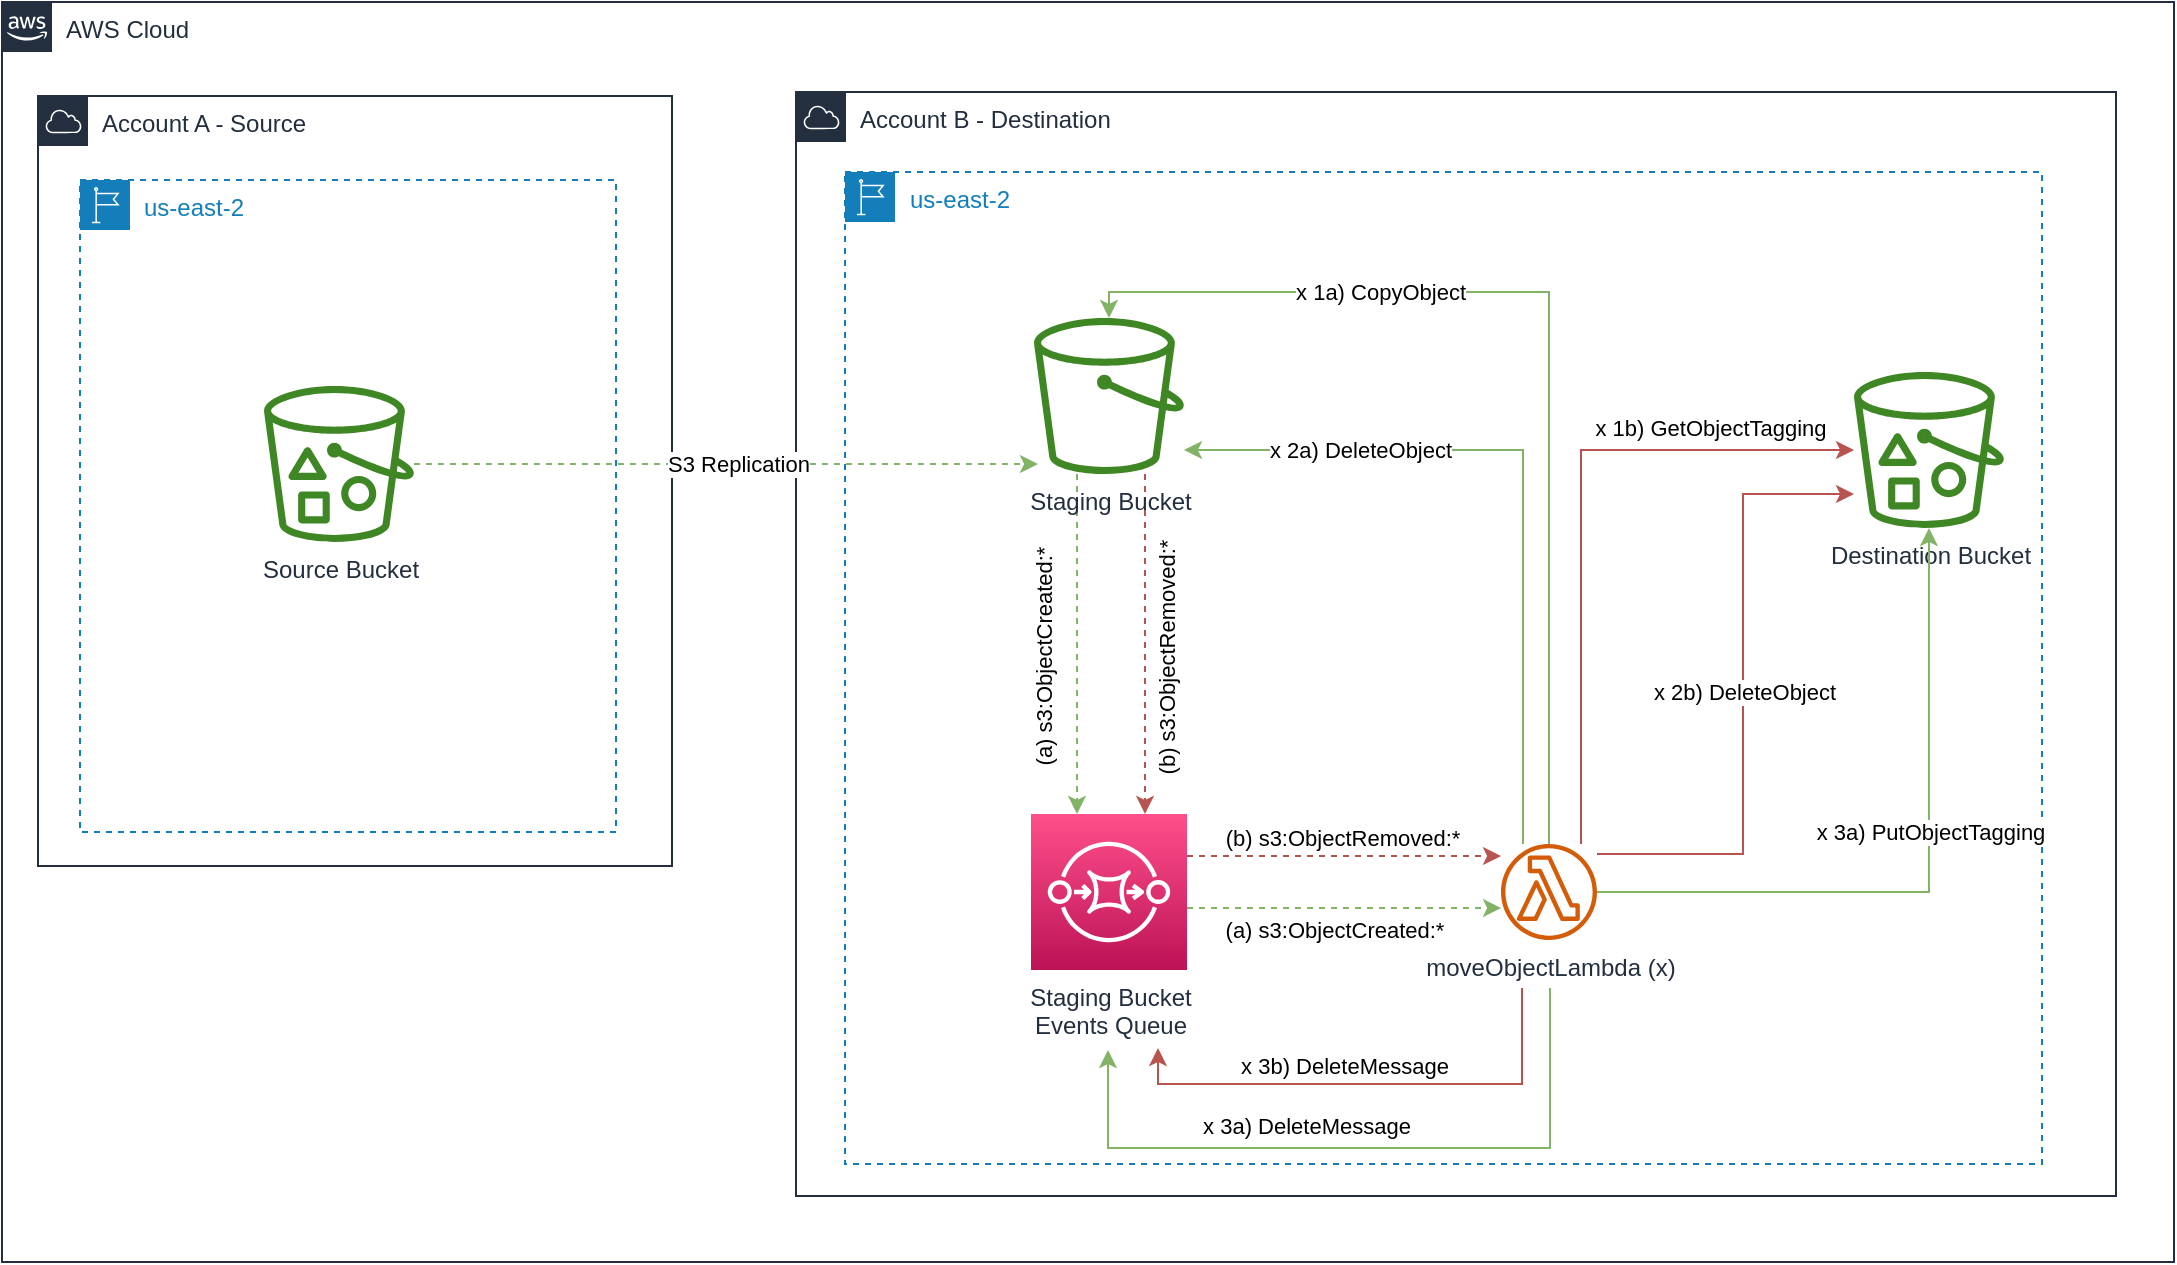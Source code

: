 <mxfile version="16.5.1" type="device"><diagram id="2gN6cKDkAsxTF-ZGGPso" name="Page-1"><mxGraphModel dx="1425" dy="836" grid="0" gridSize="10" guides="1" tooltips="1" connect="1" arrows="1" fold="1" page="0" pageScale="1" pageWidth="850" pageHeight="1100" math="0" shadow="0"><root><mxCell id="0"/><mxCell id="1" parent="0"/><mxCell id="1JD_ictvHEJUe8w9cpoR-1" value="AWS Cloud" style="points=[[0,0],[0.25,0],[0.5,0],[0.75,0],[1,0],[1,0.25],[1,0.5],[1,0.75],[1,1],[0.75,1],[0.5,1],[0.25,1],[0,1],[0,0.75],[0,0.5],[0,0.25]];outlineConnect=0;gradientColor=none;html=1;whiteSpace=wrap;fontSize=12;fontStyle=0;container=1;pointerEvents=0;collapsible=0;recursiveResize=0;shape=mxgraph.aws4.group;grIcon=mxgraph.aws4.group_aws_cloud_alt;strokeColor=#232F3E;fillColor=none;verticalAlign=top;align=left;spacingLeft=30;fontColor=#232F3E;dashed=0;" vertex="1" parent="1"><mxGeometry x="85" y="130" width="1086" height="630" as="geometry"/></mxCell><mxCell id="1JD_ictvHEJUe8w9cpoR-2" value="Account A - Source" style="points=[[0,0],[0.25,0],[0.5,0],[0.75,0],[1,0],[1,0.25],[1,0.5],[1,0.75],[1,1],[0.75,1],[0.5,1],[0.25,1],[0,1],[0,0.75],[0,0.5],[0,0.25]];outlineConnect=0;gradientColor=none;html=1;whiteSpace=wrap;fontSize=12;fontStyle=0;container=1;pointerEvents=0;collapsible=0;recursiveResize=0;shape=mxgraph.aws4.group;grIcon=mxgraph.aws4.group_aws_cloud;strokeColor=#232F3E;fillColor=none;verticalAlign=top;align=left;spacingLeft=30;fontColor=#232F3E;dashed=0;" vertex="1" parent="1JD_ictvHEJUe8w9cpoR-1"><mxGeometry x="18" y="47" width="317" height="385" as="geometry"/></mxCell><mxCell id="1JD_ictvHEJUe8w9cpoR-4" value="us-east-2" style="points=[[0,0],[0.25,0],[0.5,0],[0.75,0],[1,0],[1,0.25],[1,0.5],[1,0.75],[1,1],[0.75,1],[0.5,1],[0.25,1],[0,1],[0,0.75],[0,0.5],[0,0.25]];outlineConnect=0;gradientColor=none;html=1;whiteSpace=wrap;fontSize=12;fontStyle=0;container=1;pointerEvents=0;collapsible=0;recursiveResize=0;shape=mxgraph.aws4.group;grIcon=mxgraph.aws4.group_region;strokeColor=#147EBA;fillColor=none;verticalAlign=top;align=left;spacingLeft=30;fontColor=#147EBA;dashed=1;" vertex="1" parent="1JD_ictvHEJUe8w9cpoR-2"><mxGeometry x="21" y="42" width="268" height="326" as="geometry"/></mxCell><mxCell id="1JD_ictvHEJUe8w9cpoR-6" value="Source Bucket" style="sketch=0;outlineConnect=0;fontColor=#232F3E;gradientColor=none;fillColor=#3F8624;strokeColor=none;dashed=0;verticalLabelPosition=bottom;verticalAlign=top;align=center;html=1;fontSize=12;fontStyle=0;aspect=fixed;pointerEvents=1;shape=mxgraph.aws4.bucket_with_objects;" vertex="1" parent="1JD_ictvHEJUe8w9cpoR-4"><mxGeometry x="92" y="103" width="75" height="78" as="geometry"/></mxCell><mxCell id="1JD_ictvHEJUe8w9cpoR-3" value="Account B - Destination" style="points=[[0,0],[0.25,0],[0.5,0],[0.75,0],[1,0],[1,0.25],[1,0.5],[1,0.75],[1,1],[0.75,1],[0.5,1],[0.25,1],[0,1],[0,0.75],[0,0.5],[0,0.25]];outlineConnect=0;gradientColor=none;html=1;whiteSpace=wrap;fontSize=12;fontStyle=0;container=1;pointerEvents=0;collapsible=0;recursiveResize=0;shape=mxgraph.aws4.group;grIcon=mxgraph.aws4.group_aws_cloud;strokeColor=#232F3E;fillColor=none;verticalAlign=top;align=left;spacingLeft=30;fontColor=#232F3E;dashed=0;" vertex="1" parent="1JD_ictvHEJUe8w9cpoR-1"><mxGeometry x="397" y="45" width="660" height="552" as="geometry"/></mxCell><mxCell id="1JD_ictvHEJUe8w9cpoR-5" value="us-east-2" style="points=[[0,0],[0.25,0],[0.5,0],[0.75,0],[1,0],[1,0.25],[1,0.5],[1,0.75],[1,1],[0.75,1],[0.5,1],[0.25,1],[0,1],[0,0.75],[0,0.5],[0,0.25]];outlineConnect=0;gradientColor=none;html=1;whiteSpace=wrap;fontSize=12;fontStyle=0;container=1;pointerEvents=0;collapsible=0;recursiveResize=0;shape=mxgraph.aws4.group;grIcon=mxgraph.aws4.group_region;strokeColor=#147EBA;fillColor=none;verticalAlign=top;align=left;spacingLeft=30;fontColor=#147EBA;dashed=1;" vertex="1" parent="1JD_ictvHEJUe8w9cpoR-3"><mxGeometry x="24.5" y="40" width="598.5" height="496" as="geometry"/></mxCell><mxCell id="1JD_ictvHEJUe8w9cpoR-10" value="Destination Bucket" style="sketch=0;outlineConnect=0;fontColor=#232F3E;gradientColor=none;fillColor=#3F8624;strokeColor=none;dashed=0;verticalLabelPosition=bottom;verticalAlign=top;align=center;html=1;fontSize=12;fontStyle=0;aspect=fixed;pointerEvents=1;shape=mxgraph.aws4.bucket_with_objects;" vertex="1" parent="1JD_ictvHEJUe8w9cpoR-5"><mxGeometry x="504.5" y="100" width="75" height="78" as="geometry"/></mxCell><mxCell id="1JD_ictvHEJUe8w9cpoR-13" style="edgeStyle=orthogonalEdgeStyle;rounded=0;orthogonalLoop=1;jettySize=auto;html=1;dashed=1;fillColor=#d5e8d4;strokeColor=#82b366;" edge="1" parent="1JD_ictvHEJUe8w9cpoR-5" source="1JD_ictvHEJUe8w9cpoR-11" target="1JD_ictvHEJUe8w9cpoR-12"><mxGeometry relative="1" as="geometry"><Array as="points"><mxPoint x="116" y="221"/><mxPoint x="116" y="221"/></Array></mxGeometry></mxCell><mxCell id="1JD_ictvHEJUe8w9cpoR-14" value="(a) s3:ObjectCreated:*" style="edgeLabel;html=1;align=center;verticalAlign=middle;resizable=0;points=[];rotation=-90;" vertex="1" connectable="0" parent="1JD_ictvHEJUe8w9cpoR-13"><mxGeometry x="0.021" y="3" relative="1" as="geometry"><mxPoint x="-20" y="5" as="offset"/></mxGeometry></mxCell><mxCell id="1JD_ictvHEJUe8w9cpoR-28" style="edgeStyle=orthogonalEdgeStyle;rounded=0;orthogonalLoop=1;jettySize=auto;html=1;fillColor=#f8cecc;strokeColor=#b85450;dashed=1;" edge="1" parent="1JD_ictvHEJUe8w9cpoR-5" source="1JD_ictvHEJUe8w9cpoR-11" target="1JD_ictvHEJUe8w9cpoR-12"><mxGeometry relative="1" as="geometry"><Array as="points"><mxPoint x="150" y="251"/><mxPoint x="150" y="251"/></Array></mxGeometry></mxCell><mxCell id="1JD_ictvHEJUe8w9cpoR-29" value="(b) s3:ObjectRemoved:*" style="edgeLabel;html=1;align=center;verticalAlign=middle;resizable=0;points=[];rotation=-90;" vertex="1" connectable="0" parent="1JD_ictvHEJUe8w9cpoR-28"><mxGeometry x="-0.018" y="-3" relative="1" as="geometry"><mxPoint x="14" y="9" as="offset"/></mxGeometry></mxCell><mxCell id="1JD_ictvHEJUe8w9cpoR-11" value="Staging Bucket" style="sketch=0;outlineConnect=0;fontColor=#232F3E;gradientColor=none;fillColor=#3F8624;strokeColor=none;dashed=0;verticalLabelPosition=bottom;verticalAlign=top;align=center;html=1;fontSize=12;fontStyle=0;aspect=fixed;pointerEvents=1;shape=mxgraph.aws4.bucket;" vertex="1" parent="1JD_ictvHEJUe8w9cpoR-5"><mxGeometry x="94.5" y="73" width="75" height="78" as="geometry"/></mxCell><mxCell id="1JD_ictvHEJUe8w9cpoR-17" style="edgeStyle=orthogonalEdgeStyle;rounded=0;orthogonalLoop=1;jettySize=auto;html=1;dashed=1;fillColor=#d5e8d4;strokeColor=#82b366;" edge="1" parent="1JD_ictvHEJUe8w9cpoR-5" source="1JD_ictvHEJUe8w9cpoR-12" target="1JD_ictvHEJUe8w9cpoR-16"><mxGeometry relative="1" as="geometry"><Array as="points"><mxPoint x="242" y="368"/><mxPoint x="242" y="368"/></Array></mxGeometry></mxCell><mxCell id="1JD_ictvHEJUe8w9cpoR-31" value="(a) s3:ObjectCreated:*" style="edgeLabel;html=1;align=center;verticalAlign=middle;resizable=0;points=[];" vertex="1" connectable="0" parent="1JD_ictvHEJUe8w9cpoR-17"><mxGeometry x="-0.181" y="-1" relative="1" as="geometry"><mxPoint x="9" y="10" as="offset"/></mxGeometry></mxCell><mxCell id="1JD_ictvHEJUe8w9cpoR-30" value="(b) s3:ObjectRemoved:*" style="edgeStyle=orthogonalEdgeStyle;rounded=0;orthogonalLoop=1;jettySize=auto;html=1;dashed=1;fillColor=#f8cecc;strokeColor=#b85450;" edge="1" parent="1JD_ictvHEJUe8w9cpoR-5" source="1JD_ictvHEJUe8w9cpoR-12" target="1JD_ictvHEJUe8w9cpoR-16"><mxGeometry x="-0.013" y="9" relative="1" as="geometry"><Array as="points"><mxPoint x="238" y="342"/><mxPoint x="238" y="342"/></Array><mxPoint as="offset"/></mxGeometry></mxCell><mxCell id="1JD_ictvHEJUe8w9cpoR-12" value="Staging Bucket &lt;br&gt;Events Queue" style="sketch=0;points=[[0,0,0],[0.25,0,0],[0.5,0,0],[0.75,0,0],[1,0,0],[0,1,0],[0.25,1,0],[0.5,1,0],[0.75,1,0],[1,1,0],[0,0.25,0],[0,0.5,0],[0,0.75,0],[1,0.25,0],[1,0.5,0],[1,0.75,0]];outlineConnect=0;fontColor=#232F3E;gradientColor=#FF4F8B;gradientDirection=north;fillColor=#BC1356;strokeColor=#ffffff;dashed=0;verticalLabelPosition=bottom;verticalAlign=top;align=center;html=1;fontSize=12;fontStyle=0;aspect=fixed;shape=mxgraph.aws4.resourceIcon;resIcon=mxgraph.aws4.sqs;" vertex="1" parent="1JD_ictvHEJUe8w9cpoR-5"><mxGeometry x="93" y="321" width="78" height="78" as="geometry"/></mxCell><mxCell id="1JD_ictvHEJUe8w9cpoR-18" style="edgeStyle=orthogonalEdgeStyle;rounded=0;orthogonalLoop=1;jettySize=auto;html=1;fillColor=#d5e8d4;strokeColor=#82b366;" edge="1" parent="1JD_ictvHEJUe8w9cpoR-5" source="1JD_ictvHEJUe8w9cpoR-16" target="1JD_ictvHEJUe8w9cpoR-10"><mxGeometry relative="1" as="geometry"/></mxCell><mxCell id="1JD_ictvHEJUe8w9cpoR-24" value="x 3a) PutObjectTagging" style="edgeLabel;html=1;align=center;verticalAlign=middle;resizable=0;points=[];" vertex="1" connectable="0" parent="1JD_ictvHEJUe8w9cpoR-18"><mxGeometry x="-0.114" y="2" relative="1" as="geometry"><mxPoint x="12" y="-28" as="offset"/></mxGeometry></mxCell><mxCell id="1JD_ictvHEJUe8w9cpoR-19" style="edgeStyle=orthogonalEdgeStyle;rounded=0;orthogonalLoop=1;jettySize=auto;html=1;fillColor=#d5e8d4;strokeColor=#82b366;" edge="1" parent="1JD_ictvHEJUe8w9cpoR-5" source="1JD_ictvHEJUe8w9cpoR-16" target="1JD_ictvHEJUe8w9cpoR-11"><mxGeometry relative="1" as="geometry"><Array as="points"><mxPoint x="352" y="60"/><mxPoint x="132" y="60"/></Array></mxGeometry></mxCell><mxCell id="1JD_ictvHEJUe8w9cpoR-20" value="x 1a) CopyObject" style="edgeLabel;html=1;align=center;verticalAlign=middle;resizable=0;points=[];" vertex="1" connectable="0" parent="1JD_ictvHEJUe8w9cpoR-19"><mxGeometry x="0.185" y="5" relative="1" as="geometry"><mxPoint x="-59" y="-5" as="offset"/></mxGeometry></mxCell><mxCell id="1JD_ictvHEJUe8w9cpoR-26" style="edgeStyle=orthogonalEdgeStyle;rounded=0;orthogonalLoop=1;jettySize=auto;html=1;fillColor=#d5e8d4;strokeColor=#82b366;" edge="1" parent="1JD_ictvHEJUe8w9cpoR-5" source="1JD_ictvHEJUe8w9cpoR-16" target="1JD_ictvHEJUe8w9cpoR-11"><mxGeometry relative="1" as="geometry"><Array as="points"><mxPoint x="339" y="139"/></Array></mxGeometry></mxCell><mxCell id="1JD_ictvHEJUe8w9cpoR-27" value="x 2a) DeleteObject" style="edgeLabel;html=1;align=center;verticalAlign=middle;resizable=0;points=[];" vertex="1" connectable="0" parent="1JD_ictvHEJUe8w9cpoR-26"><mxGeometry x="0.637" y="2" relative="1" as="geometry"><mxPoint x="21" y="-2" as="offset"/></mxGeometry></mxCell><mxCell id="1JD_ictvHEJUe8w9cpoR-33" style="edgeStyle=orthogonalEdgeStyle;rounded=0;orthogonalLoop=1;jettySize=auto;html=1;fillColor=#d5e8d4;strokeColor=#82b366;" edge="1" parent="1JD_ictvHEJUe8w9cpoR-5"><mxGeometry relative="1" as="geometry"><mxPoint x="352.5" y="408" as="sourcePoint"/><mxPoint x="131.5" y="439" as="targetPoint"/><Array as="points"><mxPoint x="352" y="488"/><mxPoint x="132" y="488"/></Array></mxGeometry></mxCell><mxCell id="1JD_ictvHEJUe8w9cpoR-34" value="x 3a) DeleteMessage" style="edgeLabel;html=1;align=center;verticalAlign=middle;resizable=0;points=[];" vertex="1" connectable="0" parent="1JD_ictvHEJUe8w9cpoR-33"><mxGeometry x="0.101" y="3" relative="1" as="geometry"><mxPoint x="-10" y="-14" as="offset"/></mxGeometry></mxCell><mxCell id="1JD_ictvHEJUe8w9cpoR-35" style="edgeStyle=orthogonalEdgeStyle;rounded=0;orthogonalLoop=1;jettySize=auto;html=1;fillColor=#f8cecc;strokeColor=#b85450;" edge="1" parent="1JD_ictvHEJUe8w9cpoR-5" source="1JD_ictvHEJUe8w9cpoR-16" target="1JD_ictvHEJUe8w9cpoR-10"><mxGeometry relative="1" as="geometry"><Array as="points"><mxPoint x="368" y="139"/></Array></mxGeometry></mxCell><mxCell id="1JD_ictvHEJUe8w9cpoR-36" value="x 1b) GetObjectTagging" style="edgeLabel;html=1;align=center;verticalAlign=middle;resizable=0;points=[];" vertex="1" connectable="0" parent="1JD_ictvHEJUe8w9cpoR-35"><mxGeometry x="0.453" y="2" relative="1" as="geometry"><mxPoint x="19" y="-9" as="offset"/></mxGeometry></mxCell><mxCell id="1JD_ictvHEJUe8w9cpoR-37" style="edgeStyle=orthogonalEdgeStyle;rounded=0;orthogonalLoop=1;jettySize=auto;html=1;fillColor=#f8cecc;strokeColor=#b85450;" edge="1" parent="1JD_ictvHEJUe8w9cpoR-5" source="1JD_ictvHEJUe8w9cpoR-16" target="1JD_ictvHEJUe8w9cpoR-10"><mxGeometry relative="1" as="geometry"><Array as="points"><mxPoint x="449" y="341"/><mxPoint x="449" y="161"/></Array></mxGeometry></mxCell><mxCell id="1JD_ictvHEJUe8w9cpoR-38" value="x 2b) DeleteObject" style="edgeLabel;html=1;align=center;verticalAlign=middle;resizable=0;points=[];" vertex="1" connectable="0" parent="1JD_ictvHEJUe8w9cpoR-37"><mxGeometry x="0.003" relative="1" as="geometry"><mxPoint as="offset"/></mxGeometry></mxCell><mxCell id="1JD_ictvHEJUe8w9cpoR-39" style="edgeStyle=orthogonalEdgeStyle;rounded=0;orthogonalLoop=1;jettySize=auto;html=1;fillColor=#f8cecc;strokeColor=#b85450;" edge="1" parent="1JD_ictvHEJUe8w9cpoR-5"><mxGeometry relative="1" as="geometry"><mxPoint x="338.5" y="408" as="sourcePoint"/><mxPoint x="156.5" y="438" as="targetPoint"/><Array as="points"><mxPoint x="338" y="456"/><mxPoint x="157" y="456"/></Array></mxGeometry></mxCell><mxCell id="1JD_ictvHEJUe8w9cpoR-40" value="x 3b) DeleteMessage" style="edgeLabel;html=1;align=center;verticalAlign=middle;resizable=0;points=[];" vertex="1" connectable="0" parent="1JD_ictvHEJUe8w9cpoR-39"><mxGeometry x="0.002" y="1" relative="1" as="geometry"><mxPoint x="-13" y="-10" as="offset"/></mxGeometry></mxCell><mxCell id="1JD_ictvHEJUe8w9cpoR-16" value="moveObjectLambda (x)" style="sketch=0;outlineConnect=0;fontColor=#232F3E;gradientColor=none;fillColor=#D45B07;strokeColor=none;dashed=0;verticalLabelPosition=bottom;verticalAlign=top;align=center;html=1;fontSize=12;fontStyle=0;aspect=fixed;pointerEvents=1;shape=mxgraph.aws4.lambda_function;" vertex="1" parent="1JD_ictvHEJUe8w9cpoR-5"><mxGeometry x="328" y="336" width="48" height="48" as="geometry"/></mxCell><mxCell id="1JD_ictvHEJUe8w9cpoR-8" style="edgeStyle=orthogonalEdgeStyle;rounded=0;orthogonalLoop=1;jettySize=auto;html=1;dashed=1;fillColor=#d5e8d4;strokeColor=#82b366;" edge="1" parent="1JD_ictvHEJUe8w9cpoR-1" source="1JD_ictvHEJUe8w9cpoR-6"><mxGeometry relative="1" as="geometry"><mxPoint x="518.008" y="231" as="targetPoint"/><Array as="points"><mxPoint x="445" y="231"/><mxPoint x="445" y="231"/></Array></mxGeometry></mxCell><mxCell id="1JD_ictvHEJUe8w9cpoR-9" value="S3 Replication" style="edgeLabel;html=1;align=center;verticalAlign=middle;resizable=0;points=[];" vertex="1" connectable="0" parent="1JD_ictvHEJUe8w9cpoR-8"><mxGeometry x="-0.09" y="-1" relative="1" as="geometry"><mxPoint x="20" y="-1" as="offset"/></mxGeometry></mxCell></root></mxGraphModel></diagram></mxfile>